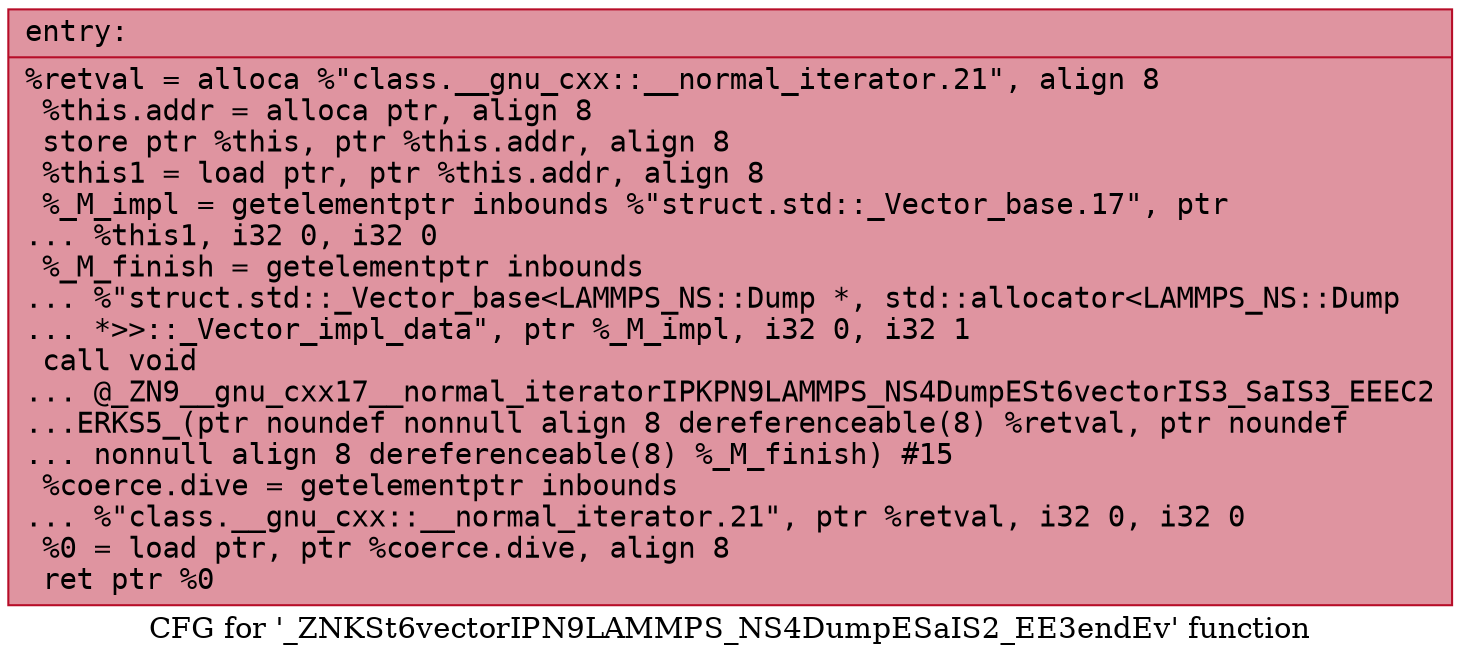 digraph "CFG for '_ZNKSt6vectorIPN9LAMMPS_NS4DumpESaIS2_EE3endEv' function" {
	label="CFG for '_ZNKSt6vectorIPN9LAMMPS_NS4DumpESaIS2_EE3endEv' function";

	Node0x55ba30376e60 [shape=record,color="#b70d28ff", style=filled, fillcolor="#b70d2870" fontname="Courier",label="{entry:\l|  %retval = alloca %\"class.__gnu_cxx::__normal_iterator.21\", align 8\l  %this.addr = alloca ptr, align 8\l  store ptr %this, ptr %this.addr, align 8\l  %this1 = load ptr, ptr %this.addr, align 8\l  %_M_impl = getelementptr inbounds %\"struct.std::_Vector_base.17\", ptr\l... %this1, i32 0, i32 0\l  %_M_finish = getelementptr inbounds\l... %\"struct.std::_Vector_base\<LAMMPS_NS::Dump *, std::allocator\<LAMMPS_NS::Dump\l... *\>\>::_Vector_impl_data\", ptr %_M_impl, i32 0, i32 1\l  call void\l... @_ZN9__gnu_cxx17__normal_iteratorIPKPN9LAMMPS_NS4DumpESt6vectorIS3_SaIS3_EEEC2\l...ERKS5_(ptr noundef nonnull align 8 dereferenceable(8) %retval, ptr noundef\l... nonnull align 8 dereferenceable(8) %_M_finish) #15\l  %coerce.dive = getelementptr inbounds\l... %\"class.__gnu_cxx::__normal_iterator.21\", ptr %retval, i32 0, i32 0\l  %0 = load ptr, ptr %coerce.dive, align 8\l  ret ptr %0\l}"];
}
